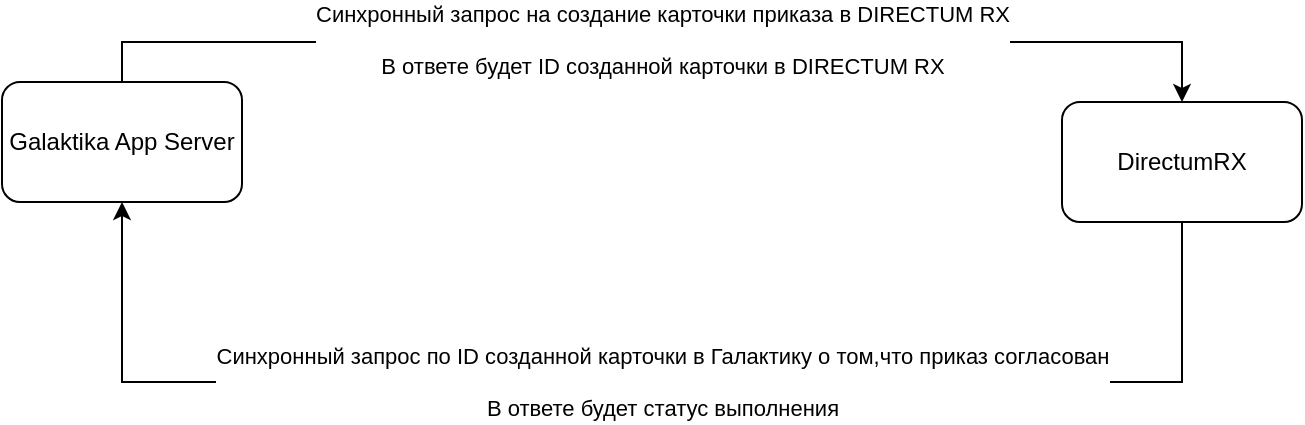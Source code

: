 <mxfile version="20.2.8" type="device"><diagram id="lCqa-183VywA1l0vekdr" name="Страница 1"><mxGraphModel dx="1422" dy="857" grid="1" gridSize="10" guides="1" tooltips="1" connect="1" arrows="1" fold="1" page="1" pageScale="1" pageWidth="827" pageHeight="1169" math="0" shadow="0"><root><mxCell id="0"/><mxCell id="1" parent="0"/><mxCell id="uJw4zkq4bkVlrT3jiA6L-3" style="edgeStyle=orthogonalEdgeStyle;rounded=0;orthogonalLoop=1;jettySize=auto;html=1;entryX=0.5;entryY=0;entryDx=0;entryDy=0;exitX=0.5;exitY=0;exitDx=0;exitDy=0;" edge="1" parent="1" source="uJw4zkq4bkVlrT3jiA6L-1" target="uJw4zkq4bkVlrT3jiA6L-2"><mxGeometry relative="1" as="geometry"><mxPoint x="130" y="80" as="sourcePoint"/></mxGeometry></mxCell><mxCell id="uJw4zkq4bkVlrT3jiA6L-4" value="Синхронный запрос на создание карточки приказа в DIRECTUM RX&lt;br&gt;&lt;br&gt;В ответе будет ID созданной карточки в DIRECTUM RX" style="edgeLabel;html=1;align=center;verticalAlign=middle;resizable=0;points=[];" vertex="1" connectable="0" parent="uJw4zkq4bkVlrT3jiA6L-3"><mxGeometry x="-0.117" y="1" relative="1" as="geometry"><mxPoint x="34" as="offset"/></mxGeometry></mxCell><mxCell id="uJw4zkq4bkVlrT3jiA6L-1" value="Galaktika App Server" style="rounded=1;whiteSpace=wrap;html=1;" vertex="1" parent="1"><mxGeometry x="70" y="90" width="120" height="60" as="geometry"/></mxCell><mxCell id="uJw4zkq4bkVlrT3jiA6L-5" style="edgeStyle=orthogonalEdgeStyle;rounded=0;orthogonalLoop=1;jettySize=auto;html=1;entryX=0.5;entryY=1;entryDx=0;entryDy=0;" edge="1" parent="1" source="uJw4zkq4bkVlrT3jiA6L-2" target="uJw4zkq4bkVlrT3jiA6L-1"><mxGeometry relative="1" as="geometry"><Array as="points"><mxPoint x="660" y="240"/><mxPoint x="130" y="240"/></Array></mxGeometry></mxCell><mxCell id="uJw4zkq4bkVlrT3jiA6L-6" value="Синхронный запрос по ID созданной карточки в Галактику о том,что приказ согласован&lt;br&gt;&lt;br&gt;В ответе будет статус выполнения" style="edgeLabel;html=1;align=center;verticalAlign=middle;resizable=0;points=[];" vertex="1" connectable="0" parent="uJw4zkq4bkVlrT3jiA6L-5"><mxGeometry x="0.051" relative="1" as="geometry"><mxPoint x="28" as="offset"/></mxGeometry></mxCell><mxCell id="uJw4zkq4bkVlrT3jiA6L-2" value="DirectumRX" style="rounded=1;whiteSpace=wrap;html=1;" vertex="1" parent="1"><mxGeometry x="600" y="100" width="120" height="60" as="geometry"/></mxCell></root></mxGraphModel></diagram></mxfile>